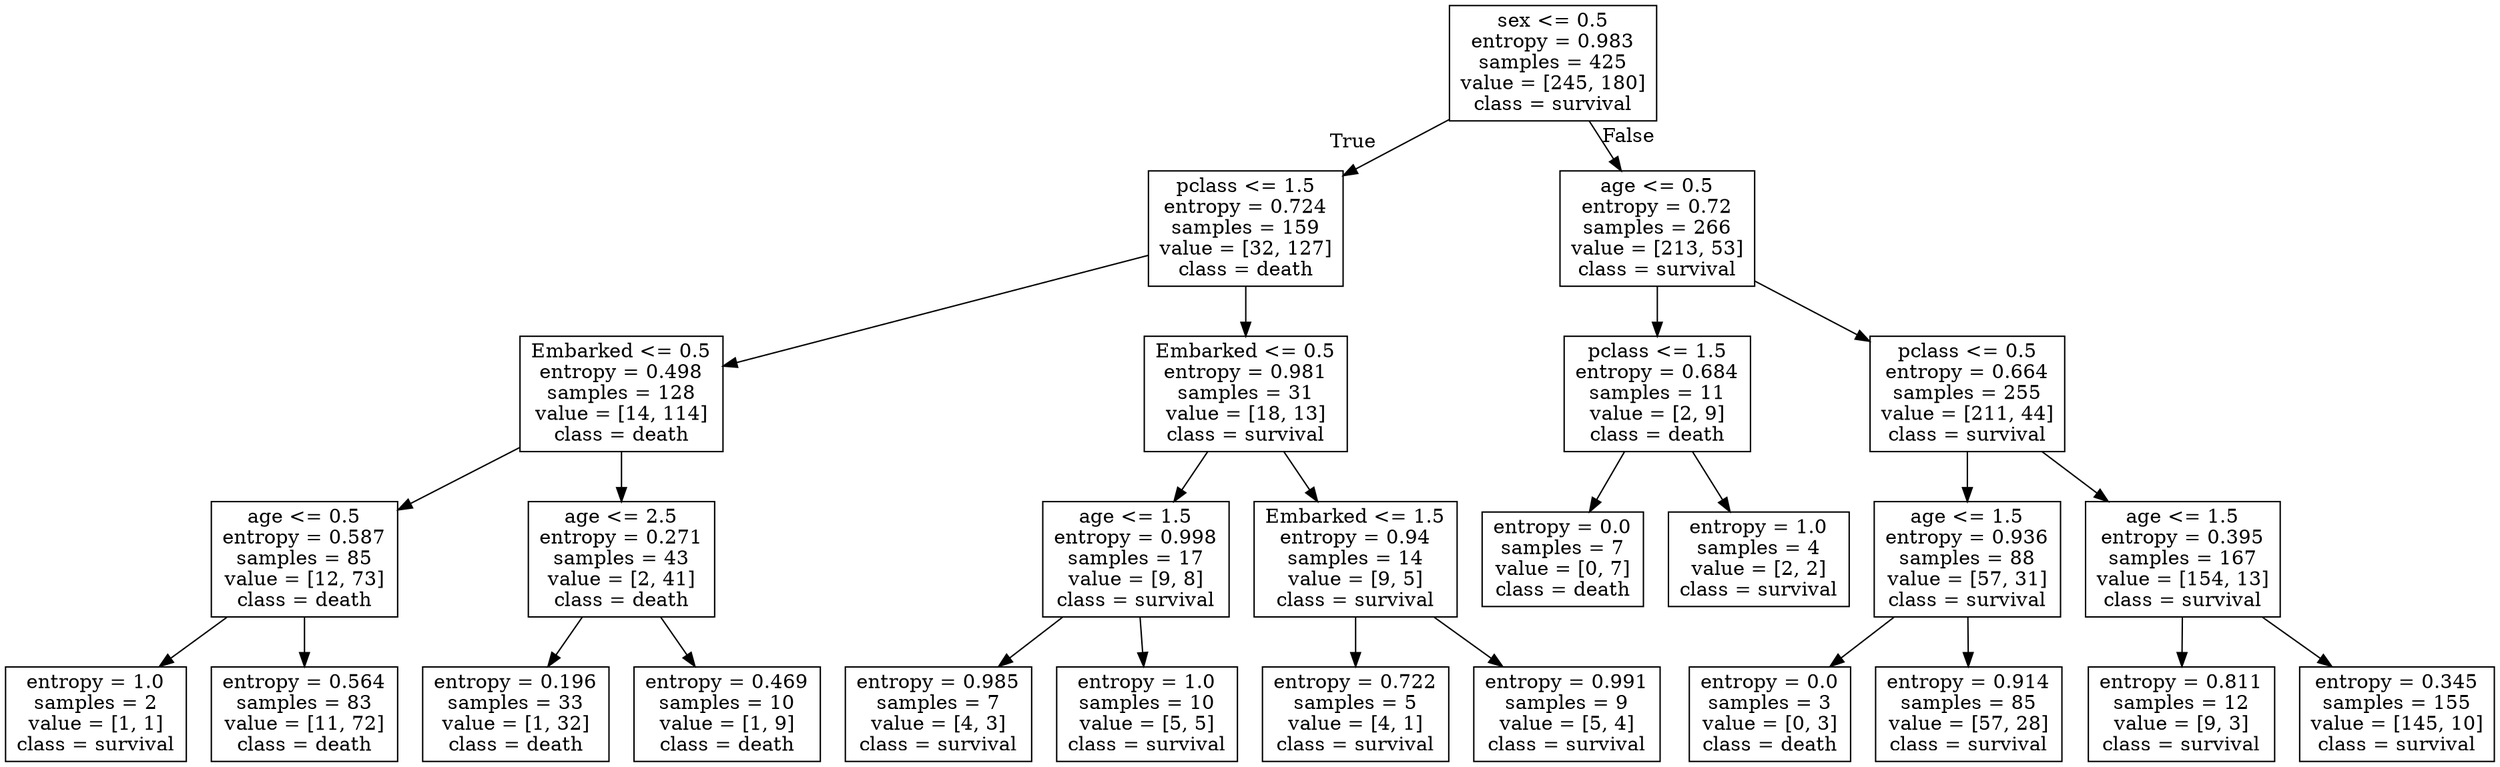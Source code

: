 digraph Tree {
node [shape=box] ;
0 [label="sex <= 0.5\nentropy = 0.983\nsamples = 425\nvalue = [245, 180]\nclass = survival"] ;
1 [label="pclass <= 1.5\nentropy = 0.724\nsamples = 159\nvalue = [32, 127]\nclass = death"] ;
0 -> 1 [labeldistance=2.5, labelangle=45, headlabel="True"] ;
2 [label="Embarked <= 0.5\nentropy = 0.498\nsamples = 128\nvalue = [14, 114]\nclass = death"] ;
1 -> 2 ;
3 [label="age <= 0.5\nentropy = 0.587\nsamples = 85\nvalue = [12, 73]\nclass = death"] ;
2 -> 3 ;
4 [label="entropy = 1.0\nsamples = 2\nvalue = [1, 1]\nclass = survival"] ;
3 -> 4 ;
5 [label="entropy = 0.564\nsamples = 83\nvalue = [11, 72]\nclass = death"] ;
3 -> 5 ;
6 [label="age <= 2.5\nentropy = 0.271\nsamples = 43\nvalue = [2, 41]\nclass = death"] ;
2 -> 6 ;
7 [label="entropy = 0.196\nsamples = 33\nvalue = [1, 32]\nclass = death"] ;
6 -> 7 ;
8 [label="entropy = 0.469\nsamples = 10\nvalue = [1, 9]\nclass = death"] ;
6 -> 8 ;
9 [label="Embarked <= 0.5\nentropy = 0.981\nsamples = 31\nvalue = [18, 13]\nclass = survival"] ;
1 -> 9 ;
10 [label="age <= 1.5\nentropy = 0.998\nsamples = 17\nvalue = [9, 8]\nclass = survival"] ;
9 -> 10 ;
11 [label="entropy = 0.985\nsamples = 7\nvalue = [4, 3]\nclass = survival"] ;
10 -> 11 ;
12 [label="entropy = 1.0\nsamples = 10\nvalue = [5, 5]\nclass = survival"] ;
10 -> 12 ;
13 [label="Embarked <= 1.5\nentropy = 0.94\nsamples = 14\nvalue = [9, 5]\nclass = survival"] ;
9 -> 13 ;
14 [label="entropy = 0.722\nsamples = 5\nvalue = [4, 1]\nclass = survival"] ;
13 -> 14 ;
15 [label="entropy = 0.991\nsamples = 9\nvalue = [5, 4]\nclass = survival"] ;
13 -> 15 ;
16 [label="age <= 0.5\nentropy = 0.72\nsamples = 266\nvalue = [213, 53]\nclass = survival"] ;
0 -> 16 [labeldistance=2.5, labelangle=-45, headlabel="False"] ;
17 [label="pclass <= 1.5\nentropy = 0.684\nsamples = 11\nvalue = [2, 9]\nclass = death"] ;
16 -> 17 ;
18 [label="entropy = 0.0\nsamples = 7\nvalue = [0, 7]\nclass = death"] ;
17 -> 18 ;
19 [label="entropy = 1.0\nsamples = 4\nvalue = [2, 2]\nclass = survival"] ;
17 -> 19 ;
20 [label="pclass <= 0.5\nentropy = 0.664\nsamples = 255\nvalue = [211, 44]\nclass = survival"] ;
16 -> 20 ;
21 [label="age <= 1.5\nentropy = 0.936\nsamples = 88\nvalue = [57, 31]\nclass = survival"] ;
20 -> 21 ;
22 [label="entropy = 0.0\nsamples = 3\nvalue = [0, 3]\nclass = death"] ;
21 -> 22 ;
23 [label="entropy = 0.914\nsamples = 85\nvalue = [57, 28]\nclass = survival"] ;
21 -> 23 ;
24 [label="age <= 1.5\nentropy = 0.395\nsamples = 167\nvalue = [154, 13]\nclass = survival"] ;
20 -> 24 ;
25 [label="entropy = 0.811\nsamples = 12\nvalue = [9, 3]\nclass = survival"] ;
24 -> 25 ;
26 [label="entropy = 0.345\nsamples = 155\nvalue = [145, 10]\nclass = survival"] ;
24 -> 26 ;
}
